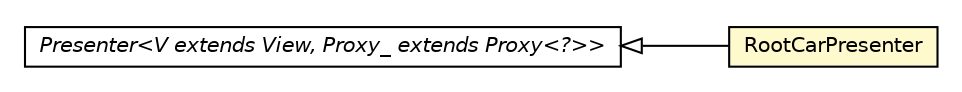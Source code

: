 #!/usr/local/bin/dot
#
# Class diagram 
# Generated by UMLGraph version R5_6-24-gf6e263 (http://www.umlgraph.org/)
#

digraph G {
	edge [fontname="Helvetica",fontsize=10,labelfontname="Helvetica",labelfontsize=10];
	node [fontname="Helvetica",fontsize=10,shape=plaintext];
	nodesep=0.25;
	ranksep=0.5;
	rankdir=LR;
	// com.gwtplatform.mvp.client.Presenter<V extends com.gwtplatform.mvp.client.View, Proxy_ extends com.gwtplatform.mvp.client.proxy.Proxy<?>>
	c351382 [label=<<table title="com.gwtplatform.mvp.client.Presenter" border="0" cellborder="1" cellspacing="0" cellpadding="2" port="p" href="../../../../../mvp/client/Presenter.html">
		<tr><td><table border="0" cellspacing="0" cellpadding="1">
<tr><td align="center" balign="center"><font face="Helvetica-Oblique"> Presenter&lt;V extends View, Proxy_ extends Proxy&lt;?&gt;&gt; </font></td></tr>
		</table></td></tr>
		</table>>, URL="../../../../../mvp/client/Presenter.html", fontname="Helvetica", fontcolor="black", fontsize=10.0];
	// com.gwtplatform.carstore.client.application.cars.car.RootCarPresenter
	c351666 [label=<<table title="com.gwtplatform.carstore.client.application.cars.car.RootCarPresenter" border="0" cellborder="1" cellspacing="0" cellpadding="2" port="p" bgcolor="lemonChiffon" href="./RootCarPresenter.html">
		<tr><td><table border="0" cellspacing="0" cellpadding="1">
<tr><td align="center" balign="center"> RootCarPresenter </td></tr>
		</table></td></tr>
		</table>>, URL="./RootCarPresenter.html", fontname="Helvetica", fontcolor="black", fontsize=10.0];
	//com.gwtplatform.carstore.client.application.cars.car.RootCarPresenter extends com.gwtplatform.mvp.client.Presenter<com.gwtplatform.carstore.client.application.cars.car.RootCarPresenter.MyView, com.gwtplatform.carstore.client.application.cars.car.RootCarPresenter.MyProxy>
	c351382:p -> c351666:p [dir=back,arrowtail=empty];
}

